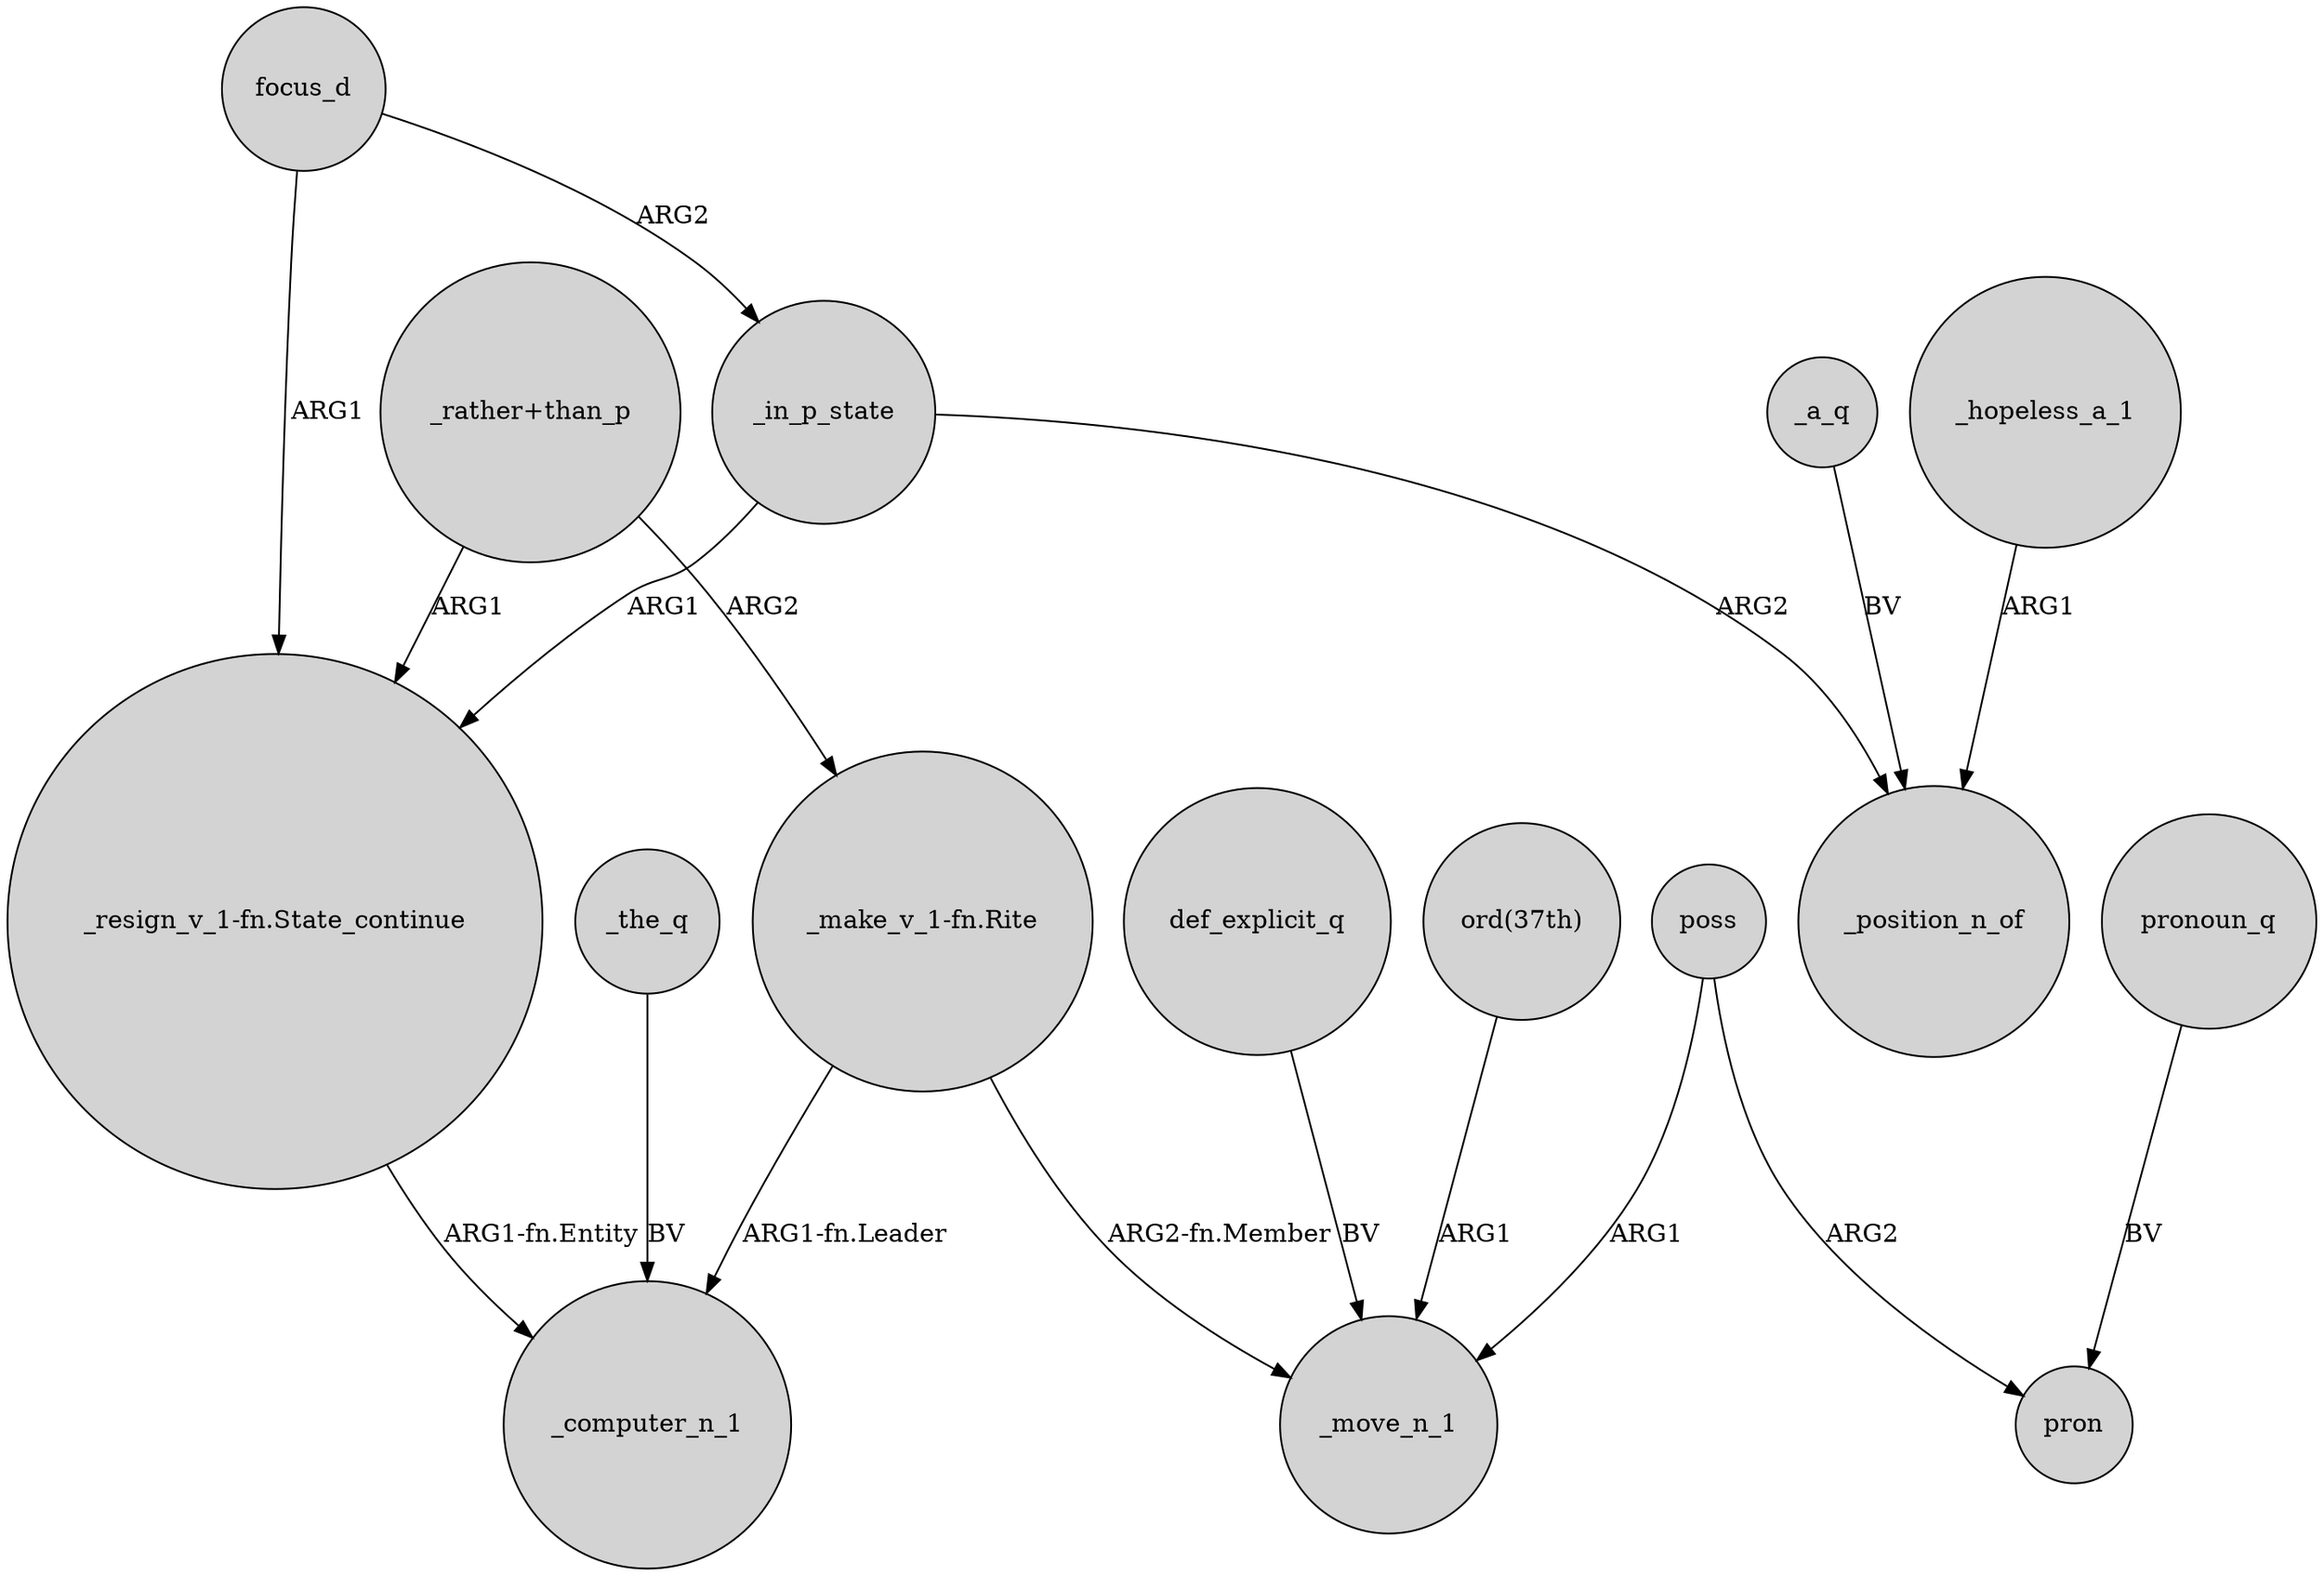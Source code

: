 digraph {
	node [shape=circle style=filled]
	"_rather+than_p" -> "_make_v_1-fn.Rite" [label=ARG2]
	"ord(37th)" -> _move_n_1 [label=ARG1]
	"_make_v_1-fn.Rite" -> _move_n_1 [label="ARG2-fn.Member"]
	"_make_v_1-fn.Rite" -> _computer_n_1 [label="ARG1-fn.Leader"]
	focus_d -> _in_p_state [label=ARG2]
	focus_d -> "_resign_v_1-fn.State_continue" [label=ARG1]
	poss -> _move_n_1 [label=ARG1]
	"_resign_v_1-fn.State_continue" -> _computer_n_1 [label="ARG1-fn.Entity"]
	_in_p_state -> "_resign_v_1-fn.State_continue" [label=ARG1]
	_hopeless_a_1 -> _position_n_of [label=ARG1]
	_in_p_state -> _position_n_of [label=ARG2]
	_the_q -> _computer_n_1 [label=BV]
	"_rather+than_p" -> "_resign_v_1-fn.State_continue" [label=ARG1]
	pronoun_q -> pron [label=BV]
	def_explicit_q -> _move_n_1 [label=BV]
	poss -> pron [label=ARG2]
	_a_q -> _position_n_of [label=BV]
}
